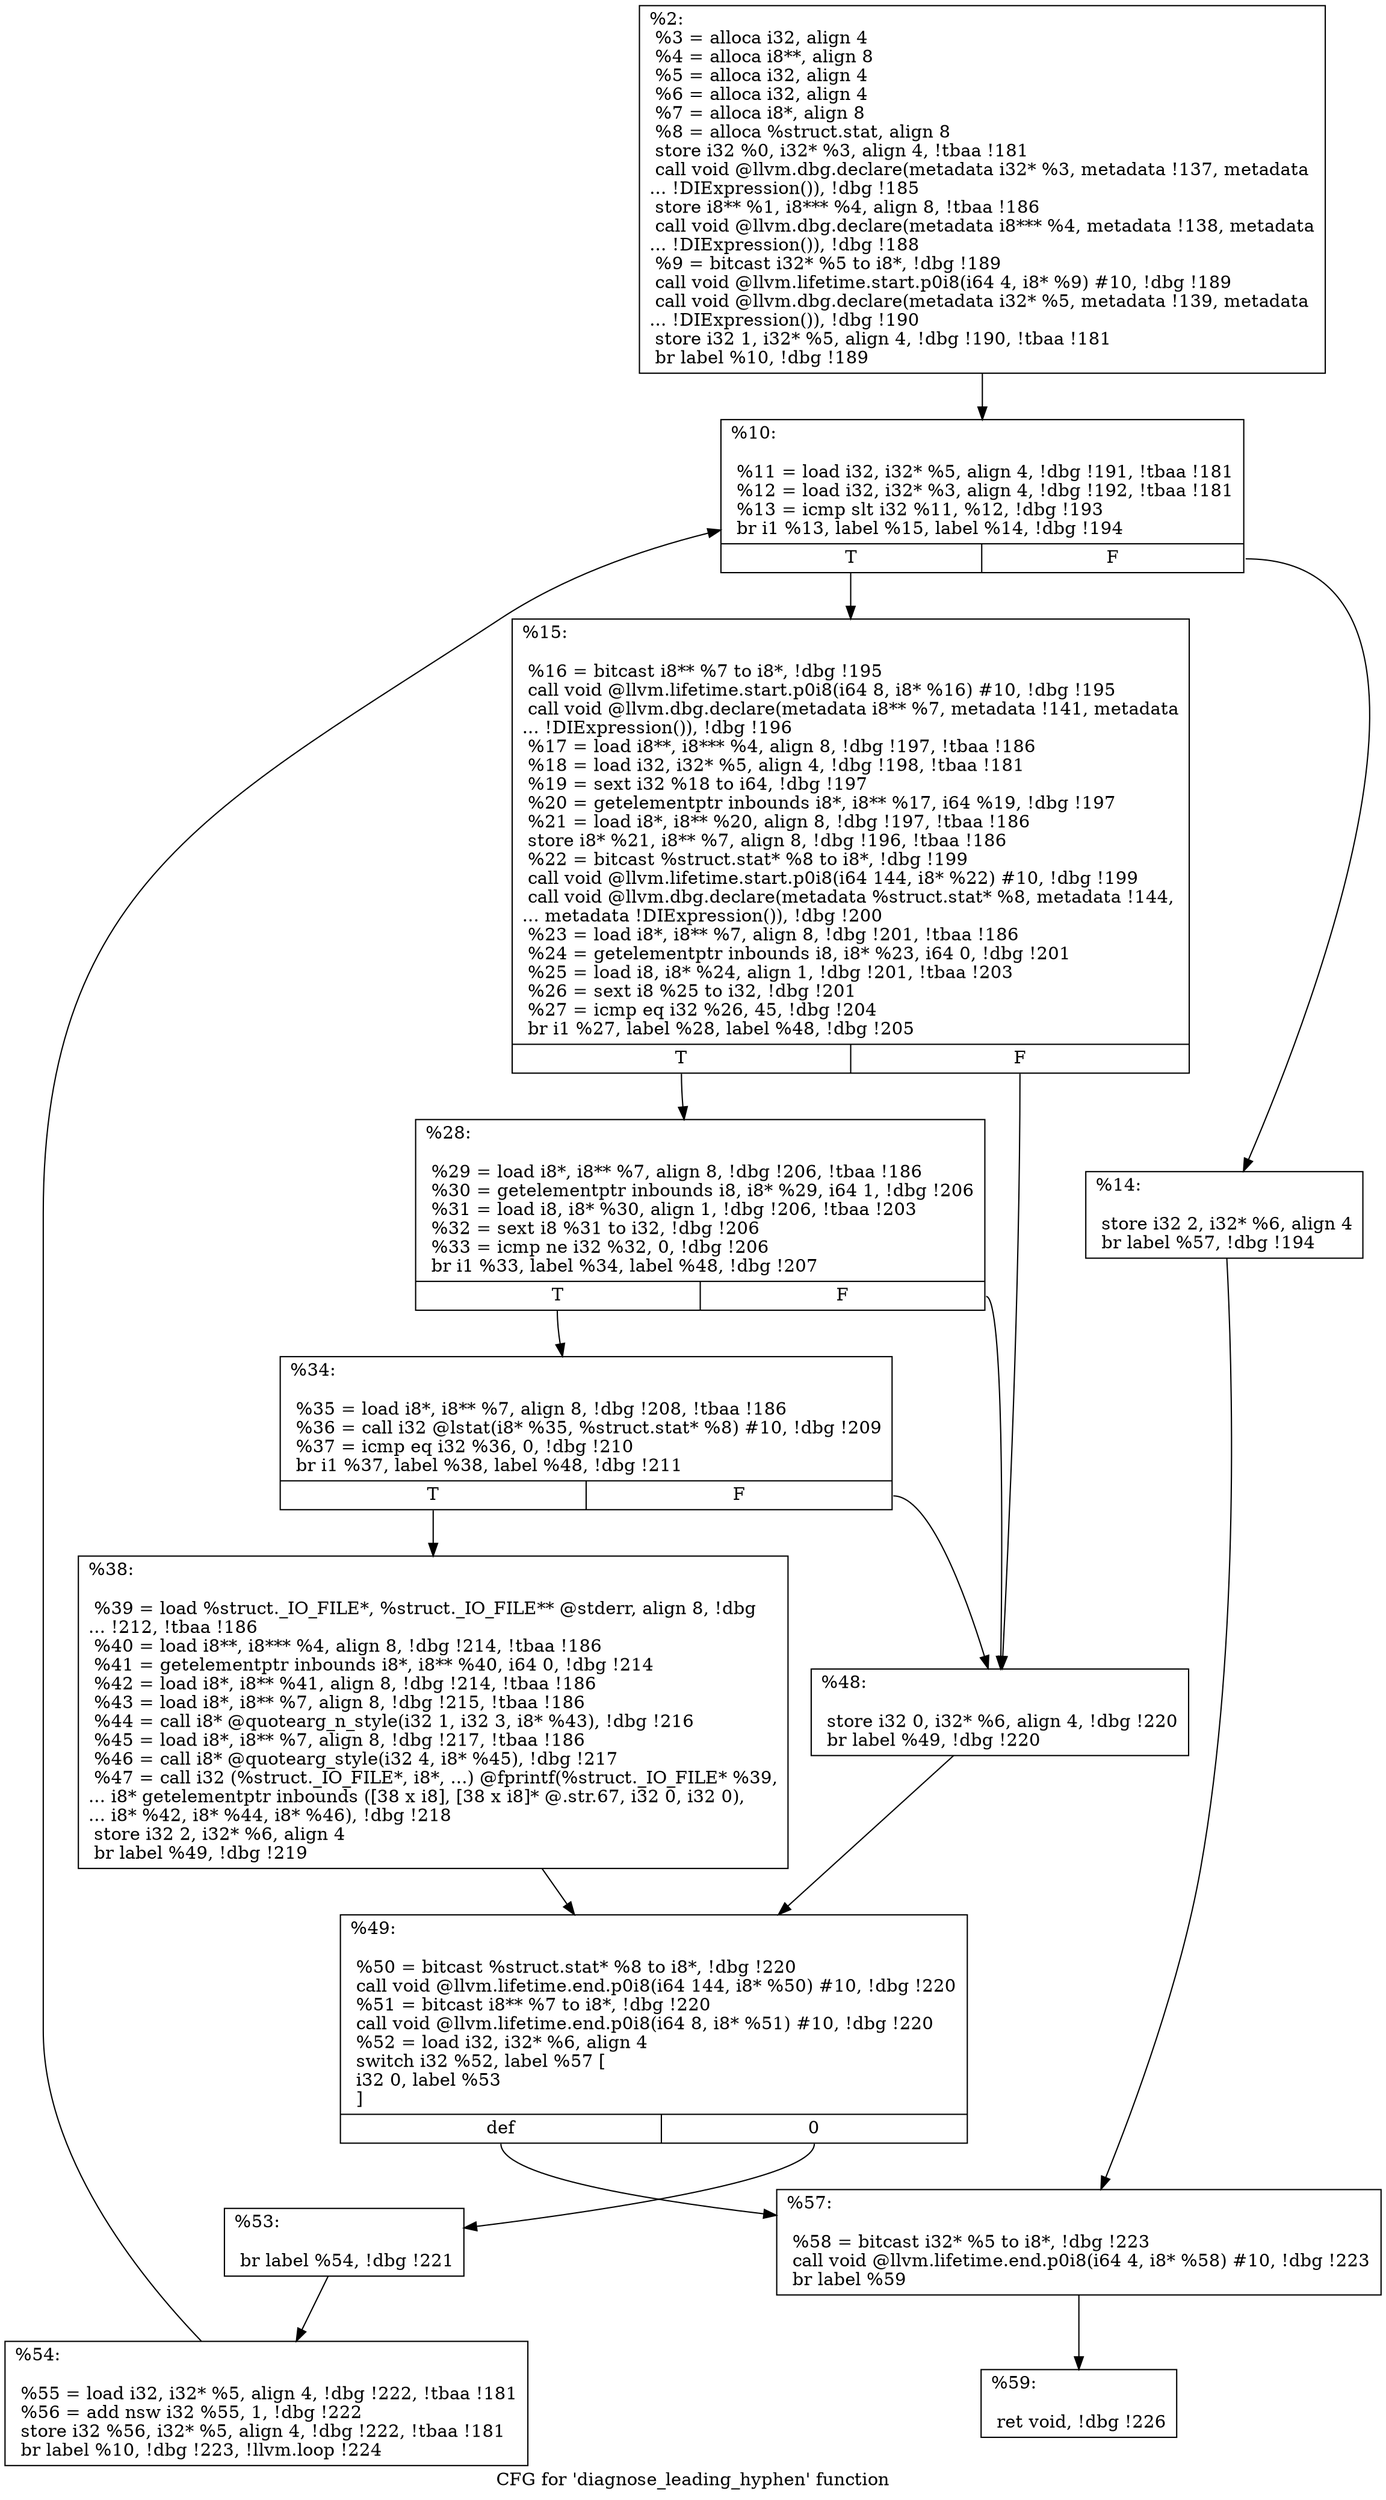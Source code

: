 digraph "CFG for 'diagnose_leading_hyphen' function" {
	label="CFG for 'diagnose_leading_hyphen' function";

	Node0x960210 [shape=record,label="{%2:\l  %3 = alloca i32, align 4\l  %4 = alloca i8**, align 8\l  %5 = alloca i32, align 4\l  %6 = alloca i32, align 4\l  %7 = alloca i8*, align 8\l  %8 = alloca %struct.stat, align 8\l  store i32 %0, i32* %3, align 4, !tbaa !181\l  call void @llvm.dbg.declare(metadata i32* %3, metadata !137, metadata\l... !DIExpression()), !dbg !185\l  store i8** %1, i8*** %4, align 8, !tbaa !186\l  call void @llvm.dbg.declare(metadata i8*** %4, metadata !138, metadata\l... !DIExpression()), !dbg !188\l  %9 = bitcast i32* %5 to i8*, !dbg !189\l  call void @llvm.lifetime.start.p0i8(i64 4, i8* %9) #10, !dbg !189\l  call void @llvm.dbg.declare(metadata i32* %5, metadata !139, metadata\l... !DIExpression()), !dbg !190\l  store i32 1, i32* %5, align 4, !dbg !190, !tbaa !181\l  br label %10, !dbg !189\l}"];
	Node0x960210 -> Node0x960540;
	Node0x960540 [shape=record,label="{%10:\l\l  %11 = load i32, i32* %5, align 4, !dbg !191, !tbaa !181\l  %12 = load i32, i32* %3, align 4, !dbg !192, !tbaa !181\l  %13 = icmp slt i32 %11, %12, !dbg !193\l  br i1 %13, label %15, label %14, !dbg !194\l|{<s0>T|<s1>F}}"];
	Node0x960540:s0 -> Node0x9605e0;
	Node0x960540:s1 -> Node0x960590;
	Node0x960590 [shape=record,label="{%14:\l\l  store i32 2, i32* %6, align 4\l  br label %57, !dbg !194\l}"];
	Node0x960590 -> Node0x960860;
	Node0x9605e0 [shape=record,label="{%15:\l\l  %16 = bitcast i8** %7 to i8*, !dbg !195\l  call void @llvm.lifetime.start.p0i8(i64 8, i8* %16) #10, !dbg !195\l  call void @llvm.dbg.declare(metadata i8** %7, metadata !141, metadata\l... !DIExpression()), !dbg !196\l  %17 = load i8**, i8*** %4, align 8, !dbg !197, !tbaa !186\l  %18 = load i32, i32* %5, align 4, !dbg !198, !tbaa !181\l  %19 = sext i32 %18 to i64, !dbg !197\l  %20 = getelementptr inbounds i8*, i8** %17, i64 %19, !dbg !197\l  %21 = load i8*, i8** %20, align 8, !dbg !197, !tbaa !186\l  store i8* %21, i8** %7, align 8, !dbg !196, !tbaa !186\l  %22 = bitcast %struct.stat* %8 to i8*, !dbg !199\l  call void @llvm.lifetime.start.p0i8(i64 144, i8* %22) #10, !dbg !199\l  call void @llvm.dbg.declare(metadata %struct.stat* %8, metadata !144,\l... metadata !DIExpression()), !dbg !200\l  %23 = load i8*, i8** %7, align 8, !dbg !201, !tbaa !186\l  %24 = getelementptr inbounds i8, i8* %23, i64 0, !dbg !201\l  %25 = load i8, i8* %24, align 1, !dbg !201, !tbaa !203\l  %26 = sext i8 %25 to i32, !dbg !201\l  %27 = icmp eq i32 %26, 45, !dbg !204\l  br i1 %27, label %28, label %48, !dbg !205\l|{<s0>T|<s1>F}}"];
	Node0x9605e0:s0 -> Node0x960630;
	Node0x9605e0:s1 -> Node0x960720;
	Node0x960630 [shape=record,label="{%28:\l\l  %29 = load i8*, i8** %7, align 8, !dbg !206, !tbaa !186\l  %30 = getelementptr inbounds i8, i8* %29, i64 1, !dbg !206\l  %31 = load i8, i8* %30, align 1, !dbg !206, !tbaa !203\l  %32 = sext i8 %31 to i32, !dbg !206\l  %33 = icmp ne i32 %32, 0, !dbg !206\l  br i1 %33, label %34, label %48, !dbg !207\l|{<s0>T|<s1>F}}"];
	Node0x960630:s0 -> Node0x960680;
	Node0x960630:s1 -> Node0x960720;
	Node0x960680 [shape=record,label="{%34:\l\l  %35 = load i8*, i8** %7, align 8, !dbg !208, !tbaa !186\l  %36 = call i32 @lstat(i8* %35, %struct.stat* %8) #10, !dbg !209\l  %37 = icmp eq i32 %36, 0, !dbg !210\l  br i1 %37, label %38, label %48, !dbg !211\l|{<s0>T|<s1>F}}"];
	Node0x960680:s0 -> Node0x9606d0;
	Node0x960680:s1 -> Node0x960720;
	Node0x9606d0 [shape=record,label="{%38:\l\l  %39 = load %struct._IO_FILE*, %struct._IO_FILE** @stderr, align 8, !dbg\l... !212, !tbaa !186\l  %40 = load i8**, i8*** %4, align 8, !dbg !214, !tbaa !186\l  %41 = getelementptr inbounds i8*, i8** %40, i64 0, !dbg !214\l  %42 = load i8*, i8** %41, align 8, !dbg !214, !tbaa !186\l  %43 = load i8*, i8** %7, align 8, !dbg !215, !tbaa !186\l  %44 = call i8* @quotearg_n_style(i32 1, i32 3, i8* %43), !dbg !216\l  %45 = load i8*, i8** %7, align 8, !dbg !217, !tbaa !186\l  %46 = call i8* @quotearg_style(i32 4, i8* %45), !dbg !217\l  %47 = call i32 (%struct._IO_FILE*, i8*, ...) @fprintf(%struct._IO_FILE* %39,\l... i8* getelementptr inbounds ([38 x i8], [38 x i8]* @.str.67, i32 0, i32 0),\l... i8* %42, i8* %44, i8* %46), !dbg !218\l  store i32 2, i32* %6, align 4\l  br label %49, !dbg !219\l}"];
	Node0x9606d0 -> Node0x960770;
	Node0x960720 [shape=record,label="{%48:\l\l  store i32 0, i32* %6, align 4, !dbg !220\l  br label %49, !dbg !220\l}"];
	Node0x960720 -> Node0x960770;
	Node0x960770 [shape=record,label="{%49:\l\l  %50 = bitcast %struct.stat* %8 to i8*, !dbg !220\l  call void @llvm.lifetime.end.p0i8(i64 144, i8* %50) #10, !dbg !220\l  %51 = bitcast i8** %7 to i8*, !dbg !220\l  call void @llvm.lifetime.end.p0i8(i64 8, i8* %51) #10, !dbg !220\l  %52 = load i32, i32* %6, align 4\l  switch i32 %52, label %57 [\l    i32 0, label %53\l  ]\l|{<s0>def|<s1>0}}"];
	Node0x960770:s0 -> Node0x960860;
	Node0x960770:s1 -> Node0x9607c0;
	Node0x9607c0 [shape=record,label="{%53:\l\l  br label %54, !dbg !221\l}"];
	Node0x9607c0 -> Node0x960810;
	Node0x960810 [shape=record,label="{%54:\l\l  %55 = load i32, i32* %5, align 4, !dbg !222, !tbaa !181\l  %56 = add nsw i32 %55, 1, !dbg !222\l  store i32 %56, i32* %5, align 4, !dbg !222, !tbaa !181\l  br label %10, !dbg !223, !llvm.loop !224\l}"];
	Node0x960810 -> Node0x960540;
	Node0x960860 [shape=record,label="{%57:\l\l  %58 = bitcast i32* %5 to i8*, !dbg !223\l  call void @llvm.lifetime.end.p0i8(i64 4, i8* %58) #10, !dbg !223\l  br label %59\l}"];
	Node0x960860 -> Node0x9608b0;
	Node0x9608b0 [shape=record,label="{%59:\l\l  ret void, !dbg !226\l}"];
}
